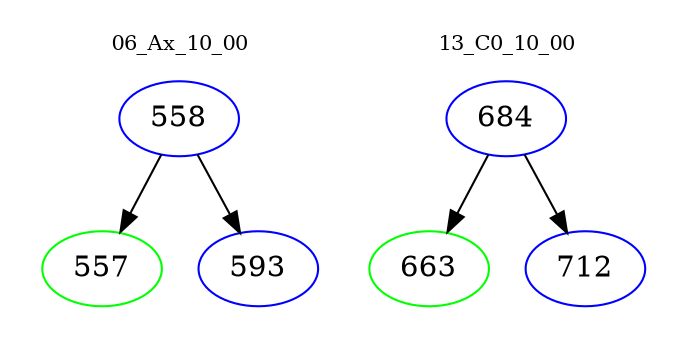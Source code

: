 digraph{
subgraph cluster_0 {
color = white
label = "06_Ax_10_00";
fontsize=10;
T0_558 [label="558", color="blue"]
T0_558 -> T0_557 [color="black"]
T0_557 [label="557", color="green"]
T0_558 -> T0_593 [color="black"]
T0_593 [label="593", color="blue"]
}
subgraph cluster_1 {
color = white
label = "13_C0_10_00";
fontsize=10;
T1_684 [label="684", color="blue"]
T1_684 -> T1_663 [color="black"]
T1_663 [label="663", color="green"]
T1_684 -> T1_712 [color="black"]
T1_712 [label="712", color="blue"]
}
}

